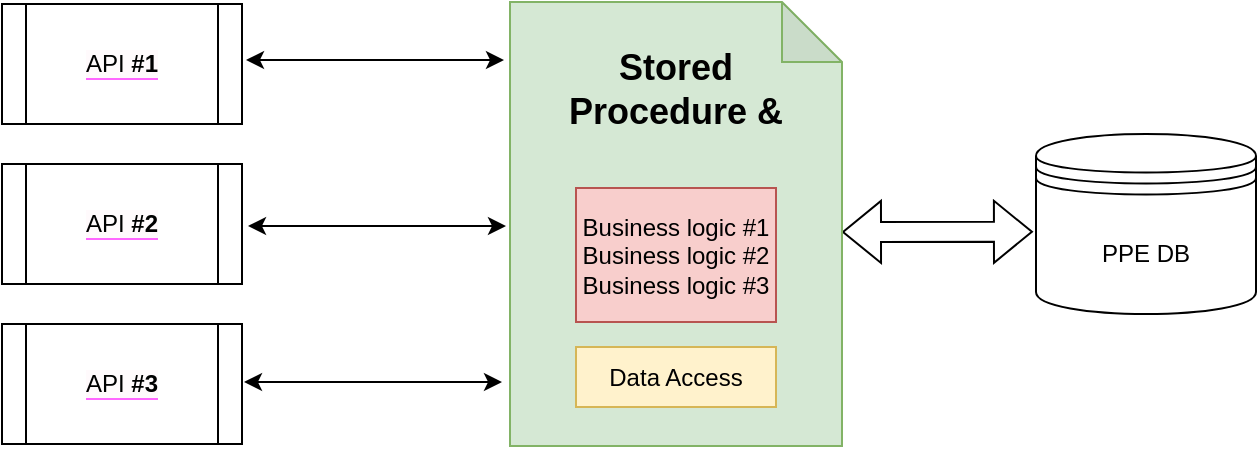 <mxfile version="20.5.3" type="github" pages="2">
  <diagram id="EVjNSl5tLCOyTml6J_e6" name="Page-1">
    <mxGraphModel dx="1038" dy="579" grid="1" gridSize="10" guides="1" tooltips="1" connect="1" arrows="1" fold="1" page="1" pageScale="1" pageWidth="1100" pageHeight="850" math="0" shadow="0">
      <root>
        <mxCell id="0" />
        <mxCell id="1" parent="0" />
        <mxCell id="n5xv7NCP7jcm4QG3g1wA-5" value="PPE DB" style="shape=datastore;whiteSpace=wrap;html=1;" parent="1" vertex="1">
          <mxGeometry x="617" y="248" width="110" height="90" as="geometry" />
        </mxCell>
        <mxCell id="n5xv7NCP7jcm4QG3g1wA-12" value="" style="shape=flexArrow;endArrow=classic;startArrow=classic;html=1;rounded=0;entryX=-0.009;entryY=0.454;entryDx=0;entryDy=0;entryPerimeter=0;" parent="1" edge="1">
          <mxGeometry width="100" height="100" relative="1" as="geometry">
            <mxPoint x="520" y="297" as="sourcePoint" />
            <mxPoint x="615.47" y="296.88" as="targetPoint" />
          </mxGeometry>
        </mxCell>
        <mxCell id="n5xv7NCP7jcm4QG3g1wA-28" value="" style="group" parent="1" vertex="1" connectable="0">
          <mxGeometry x="100" y="183" width="123" height="60" as="geometry" />
        </mxCell>
        <mxCell id="n5xv7NCP7jcm4QG3g1wA-10" value="&lt;span style=&quot;background-color: rgb(255, 250, 252);&quot;&gt;API &lt;b&gt;#1&lt;/b&gt;&lt;/span&gt;" style="shape=process;whiteSpace=wrap;html=1;backgroundOutline=1;labelBackgroundColor=#FF66FF;" parent="n5xv7NCP7jcm4QG3g1wA-28" vertex="1">
          <mxGeometry width="120" height="60" as="geometry" />
        </mxCell>
        <mxCell id="n5xv7NCP7jcm4QG3g1wA-29" value="" style="group" parent="1" vertex="1" connectable="0">
          <mxGeometry x="100" y="263" width="123" height="60" as="geometry" />
        </mxCell>
        <mxCell id="n5xv7NCP7jcm4QG3g1wA-31" value="&lt;span style=&quot;background-color: rgb(255, 250, 252);&quot;&gt;API &lt;b&gt;#2&lt;/b&gt;&lt;/span&gt;" style="shape=process;whiteSpace=wrap;html=1;backgroundOutline=1;labelBackgroundColor=#FF66FF;" parent="n5xv7NCP7jcm4QG3g1wA-29" vertex="1">
          <mxGeometry width="120" height="60" as="geometry" />
        </mxCell>
        <mxCell id="n5xv7NCP7jcm4QG3g1wA-32" value="" style="group" parent="1" vertex="1" connectable="0">
          <mxGeometry x="100" y="343" width="123" height="60" as="geometry" />
        </mxCell>
        <mxCell id="n5xv7NCP7jcm4QG3g1wA-34" value="&lt;span style=&quot;background-color: rgb(255, 250, 252);&quot;&gt;API &lt;b&gt;#3&lt;/b&gt;&lt;/span&gt;" style="shape=process;whiteSpace=wrap;html=1;backgroundOutline=1;labelBackgroundColor=#FF66FF;" parent="n5xv7NCP7jcm4QG3g1wA-32" vertex="1">
          <mxGeometry width="120" height="60" as="geometry" />
        </mxCell>
        <mxCell id="n5xv7NCP7jcm4QG3g1wA-37" value="" style="group" parent="1" vertex="1" connectable="0">
          <mxGeometry x="354" y="182" width="166" height="222" as="geometry" />
        </mxCell>
        <mxCell id="n5xv7NCP7jcm4QG3g1wA-35" value="" style="shape=note;whiteSpace=wrap;html=1;backgroundOutline=1;darkOpacity=0.05;labelBackgroundColor=none;fillStyle=solid;fontSize=18;fillColor=#d5e8d4;strokeColor=#82b366;" parent="n5xv7NCP7jcm4QG3g1wA-37" vertex="1">
          <mxGeometry width="166" height="222" as="geometry" />
        </mxCell>
        <mxCell id="n5xv7NCP7jcm4QG3g1wA-7" value="Business logic #1&lt;br&gt;Business logic #2&lt;br&gt;Business logic #3" style="rounded=0;whiteSpace=wrap;html=1;labelBackgroundColor=none;fillStyle=solid;fillColor=#f8cecc;strokeColor=#b85450;" parent="n5xv7NCP7jcm4QG3g1wA-37" vertex="1">
          <mxGeometry x="33" y="93" width="100" height="67" as="geometry" />
        </mxCell>
        <mxCell id="n5xv7NCP7jcm4QG3g1wA-8" value="Data Access" style="rounded=0;whiteSpace=wrap;html=1;fillColor=#fff2cc;strokeColor=#d6b656;" parent="n5xv7NCP7jcm4QG3g1wA-37" vertex="1">
          <mxGeometry x="33" y="172.5" width="100" height="30" as="geometry" />
        </mxCell>
        <mxCell id="n5xv7NCP7jcm4QG3g1wA-36" value="Stored Procedure &amp;amp;" style="rounded=0;whiteSpace=wrap;html=1;labelBackgroundColor=none;fillStyle=solid;fontSize=18;fillColor=none;fontStyle=1;verticalAlign=middle;strokeColor=none;" parent="n5xv7NCP7jcm4QG3g1wA-37" vertex="1">
          <mxGeometry x="26" y="23" width="114" height="42" as="geometry" />
        </mxCell>
        <mxCell id="n5xv7NCP7jcm4QG3g1wA-39" value="" style="endArrow=classic;startArrow=classic;html=1;rounded=0;fontSize=18;" parent="1" edge="1">
          <mxGeometry width="50" height="50" relative="1" as="geometry">
            <mxPoint x="221" y="372" as="sourcePoint" />
            <mxPoint x="350" y="372" as="targetPoint" />
          </mxGeometry>
        </mxCell>
        <mxCell id="n5xv7NCP7jcm4QG3g1wA-40" value="" style="endArrow=classic;startArrow=classic;html=1;rounded=0;fontSize=18;" parent="1" edge="1">
          <mxGeometry width="50" height="50" relative="1" as="geometry">
            <mxPoint x="223" y="294" as="sourcePoint" />
            <mxPoint x="352" y="294" as="targetPoint" />
          </mxGeometry>
        </mxCell>
        <mxCell id="n5xv7NCP7jcm4QG3g1wA-41" value="" style="endArrow=classic;startArrow=classic;html=1;rounded=0;fontSize=18;" parent="1" edge="1">
          <mxGeometry width="50" height="50" relative="1" as="geometry">
            <mxPoint x="222" y="211" as="sourcePoint" />
            <mxPoint x="351" y="211" as="targetPoint" />
          </mxGeometry>
        </mxCell>
      </root>
    </mxGraphModel>
  </diagram>
  <diagram id="zo8pNX5Q7jvCCAHn-m61" name="Page-2">
    <mxGraphModel dx="1038" dy="579" grid="1" gridSize="10" guides="1" tooltips="1" connect="1" arrows="1" fold="1" page="1" pageScale="1" pageWidth="1100" pageHeight="850" math="0" shadow="0">
      <root>
        <mxCell id="0" />
        <mxCell id="1" parent="0" />
        <mxCell id="cQW28gQmTNUCTfifAUsU-1" value="PPE DB" style="shape=datastore;whiteSpace=wrap;html=1;" parent="1" vertex="1">
          <mxGeometry x="763.5" y="370" width="110" height="90" as="geometry" />
        </mxCell>
        <mxCell id="cQW28gQmTNUCTfifAUsU-2" value="" style="shape=flexArrow;endArrow=classic;startArrow=classic;html=1;rounded=0;entryX=-0.009;entryY=0.454;entryDx=0;entryDy=0;entryPerimeter=0;" parent="1" edge="1">
          <mxGeometry width="100" height="100" relative="1" as="geometry">
            <mxPoint x="666.5" y="419" as="sourcePoint" />
            <mxPoint x="761.97" y="418.88" as="targetPoint" />
          </mxGeometry>
        </mxCell>
        <mxCell id="cQW28gQmTNUCTfifAUsU-3" value="" style="group" parent="1" vertex="1" connectable="0">
          <mxGeometry x="500" y="311" width="166" height="208" as="geometry" />
        </mxCell>
        <mxCell id="cQW28gQmTNUCTfifAUsU-4" value="" style="shape=note;whiteSpace=wrap;html=1;backgroundOutline=1;darkOpacity=0.05;labelBackgroundColor=none;fillStyle=solid;fontSize=18;fillColor=#d5e8d4;strokeColor=#82b366;" parent="cQW28gQmTNUCTfifAUsU-3" vertex="1">
          <mxGeometry y="48" width="166" height="112" as="geometry" />
        </mxCell>
        <mxCell id="cQW28gQmTNUCTfifAUsU-5" value="Data Access" style="rounded=0;whiteSpace=wrap;html=1;fillColor=#fff2cc;strokeColor=#d6b656;" parent="cQW28gQmTNUCTfifAUsU-3" vertex="1">
          <mxGeometry x="33" y="121.996" width="100" height="28.108" as="geometry" />
        </mxCell>
        <mxCell id="cQW28gQmTNUCTfifAUsU-6" value="Stored Procedure &amp;amp; SQL" style="rounded=0;whiteSpace=wrap;html=1;labelBackgroundColor=none;fillStyle=solid;fontSize=18;fillColor=none;fontStyle=1;verticalAlign=middle;strokeColor=none;" parent="cQW28gQmTNUCTfifAUsU-3" vertex="1">
          <mxGeometry x="26" y="64.0" width="114" height="39.351" as="geometry" />
        </mxCell>
        <mxCell id="cQW28gQmTNUCTfifAUsU-7" value="" style="group" parent="1" vertex="1" connectable="0">
          <mxGeometry x="200" y="160" width="200" height="150" as="geometry" />
        </mxCell>
        <mxCell id="cQW28gQmTNUCTfifAUsU-8" value="" style="shape=process;whiteSpace=wrap;html=1;backgroundOutline=1;labelBackgroundColor=#FF66FF;" parent="cQW28gQmTNUCTfifAUsU-7" vertex="1">
          <mxGeometry width="200" height="150" as="geometry" />
        </mxCell>
        <mxCell id="cQW28gQmTNUCTfifAUsU-9" value="API #1" style="text;html=1;strokeColor=none;fillColor=none;align=center;verticalAlign=middle;whiteSpace=wrap;rounded=0;labelBackgroundColor=none;fillStyle=solid;fontSize=18;" parent="cQW28gQmTNUCTfifAUsU-7" vertex="1">
          <mxGeometry x="71.5" y="10" width="60" height="30" as="geometry" />
        </mxCell>
        <mxCell id="cQW28gQmTNUCTfifAUsU-10" value="" style="group" parent="cQW28gQmTNUCTfifAUsU-7" vertex="1" connectable="0">
          <mxGeometry x="30" y="50" width="140" height="80" as="geometry" />
        </mxCell>
        <mxCell id="cQW28gQmTNUCTfifAUsU-11" value="" style="shape=note;whiteSpace=wrap;html=1;backgroundOutline=1;darkOpacity=0.05;labelBackgroundColor=#FFFFFF;fillStyle=solid;fillColor=#dae8fc;strokeColor=#6c8ebf;" parent="cQW28gQmTNUCTfifAUsU-10" vertex="1">
          <mxGeometry width="140" height="80" as="geometry" />
        </mxCell>
        <mxCell id="cQW28gQmTNUCTfifAUsU-12" value="Business logic #1" style="rounded=0;whiteSpace=wrap;html=1;labelBackgroundColor=none;fillStyle=solid;fillColor=#f8cecc;strokeColor=#b85450;" parent="cQW28gQmTNUCTfifAUsU-10" vertex="1">
          <mxGeometry x="19" y="40" width="100" height="26" as="geometry" />
        </mxCell>
        <mxCell id="cQW28gQmTNUCTfifAUsU-13" value="&lt;b&gt;&lt;font style=&quot;font-size: 21px;&quot;&gt;Java&lt;/font&gt;&lt;/b&gt;" style="rounded=0;whiteSpace=wrap;html=1;labelBackgroundColor=none;fillStyle=solid;strokeColor=none;fillColor=none;" parent="cQW28gQmTNUCTfifAUsU-10" vertex="1">
          <mxGeometry x="9" y="3.1" width="120" height="23.9" as="geometry" />
        </mxCell>
        <mxCell id="cQW28gQmTNUCTfifAUsU-14" value="" style="group" parent="1" vertex="1" connectable="0">
          <mxGeometry x="200" y="340" width="200" height="150" as="geometry" />
        </mxCell>
        <mxCell id="cQW28gQmTNUCTfifAUsU-15" value="" style="group" parent="cQW28gQmTNUCTfifAUsU-14" vertex="1" connectable="0">
          <mxGeometry width="200" height="150" as="geometry" />
        </mxCell>
        <mxCell id="cQW28gQmTNUCTfifAUsU-16" value="" style="shape=process;whiteSpace=wrap;html=1;backgroundOutline=1;labelBackgroundColor=#FF66FF;" parent="cQW28gQmTNUCTfifAUsU-15" vertex="1">
          <mxGeometry width="200" height="150" as="geometry" />
        </mxCell>
        <mxCell id="cQW28gQmTNUCTfifAUsU-17" value="API #2" style="text;html=1;strokeColor=none;fillColor=none;align=center;verticalAlign=middle;whiteSpace=wrap;rounded=0;labelBackgroundColor=none;fillStyle=solid;fontSize=18;" parent="cQW28gQmTNUCTfifAUsU-15" vertex="1">
          <mxGeometry x="71.5" y="10" width="60" height="30" as="geometry" />
        </mxCell>
        <mxCell id="cQW28gQmTNUCTfifAUsU-18" value="" style="group" parent="cQW28gQmTNUCTfifAUsU-14" vertex="1" connectable="0">
          <mxGeometry x="30" y="50" width="140" height="80" as="geometry" />
        </mxCell>
        <mxCell id="cQW28gQmTNUCTfifAUsU-19" value="" style="shape=note;whiteSpace=wrap;html=1;backgroundOutline=1;darkOpacity=0.05;labelBackgroundColor=#FFFFFF;fillStyle=solid;fillColor=#dae8fc;strokeColor=#6c8ebf;" parent="cQW28gQmTNUCTfifAUsU-18" vertex="1">
          <mxGeometry width="140" height="80" as="geometry" />
        </mxCell>
        <mxCell id="cQW28gQmTNUCTfifAUsU-20" value="Business logic #2" style="rounded=0;whiteSpace=wrap;html=1;labelBackgroundColor=none;fillStyle=solid;fillColor=#f8cecc;strokeColor=#b85450;" parent="cQW28gQmTNUCTfifAUsU-18" vertex="1">
          <mxGeometry x="19" y="40" width="100" height="26" as="geometry" />
        </mxCell>
        <mxCell id="cQW28gQmTNUCTfifAUsU-21" value="&lt;b&gt;&lt;font style=&quot;font-size: 21px;&quot;&gt;Java&lt;/font&gt;&lt;/b&gt;" style="rounded=0;whiteSpace=wrap;html=1;labelBackgroundColor=none;fillStyle=solid;strokeColor=none;fillColor=none;" parent="cQW28gQmTNUCTfifAUsU-18" vertex="1">
          <mxGeometry x="9" y="3.1" width="120" height="23.9" as="geometry" />
        </mxCell>
        <mxCell id="cQW28gQmTNUCTfifAUsU-22" value="" style="group" parent="1" vertex="1" connectable="0">
          <mxGeometry x="200" y="520" width="200" height="150" as="geometry" />
        </mxCell>
        <mxCell id="cQW28gQmTNUCTfifAUsU-23" value="" style="group" parent="cQW28gQmTNUCTfifAUsU-22" vertex="1" connectable="0">
          <mxGeometry width="200" height="150" as="geometry" />
        </mxCell>
        <mxCell id="cQW28gQmTNUCTfifAUsU-24" value="" style="shape=process;whiteSpace=wrap;html=1;backgroundOutline=1;labelBackgroundColor=#FF66FF;" parent="cQW28gQmTNUCTfifAUsU-23" vertex="1">
          <mxGeometry width="200" height="150" as="geometry" />
        </mxCell>
        <mxCell id="cQW28gQmTNUCTfifAUsU-25" value="API #3" style="text;html=1;strokeColor=none;fillColor=none;align=center;verticalAlign=middle;whiteSpace=wrap;rounded=0;labelBackgroundColor=none;fillStyle=solid;fontSize=18;" parent="cQW28gQmTNUCTfifAUsU-23" vertex="1">
          <mxGeometry x="71.5" y="10" width="60" height="30" as="geometry" />
        </mxCell>
        <mxCell id="cQW28gQmTNUCTfifAUsU-26" value="" style="group" parent="cQW28gQmTNUCTfifAUsU-22" vertex="1" connectable="0">
          <mxGeometry x="30" y="50" width="140" height="80" as="geometry" />
        </mxCell>
        <mxCell id="cQW28gQmTNUCTfifAUsU-27" value="" style="shape=note;whiteSpace=wrap;html=1;backgroundOutline=1;darkOpacity=0.05;labelBackgroundColor=#FFFFFF;fillStyle=solid;fillColor=#dae8fc;strokeColor=#6c8ebf;" parent="cQW28gQmTNUCTfifAUsU-26" vertex="1">
          <mxGeometry width="140" height="80" as="geometry" />
        </mxCell>
        <mxCell id="cQW28gQmTNUCTfifAUsU-28" value="Business logic #3" style="rounded=0;whiteSpace=wrap;html=1;labelBackgroundColor=none;fillStyle=solid;fillColor=#f8cecc;strokeColor=#b85450;" parent="cQW28gQmTNUCTfifAUsU-26" vertex="1">
          <mxGeometry x="19" y="40" width="100" height="26" as="geometry" />
        </mxCell>
        <mxCell id="cQW28gQmTNUCTfifAUsU-29" value="&lt;b&gt;&lt;font style=&quot;font-size: 21px;&quot;&gt;Java&lt;/font&gt;&lt;/b&gt;" style="rounded=0;whiteSpace=wrap;html=1;labelBackgroundColor=none;fillStyle=solid;strokeColor=none;fillColor=none;" parent="cQW28gQmTNUCTfifAUsU-26" vertex="1">
          <mxGeometry x="9" y="3.1" width="120" height="23.9" as="geometry" />
        </mxCell>
        <mxCell id="cQW28gQmTNUCTfifAUsU-30" style="edgeStyle=orthogonalEdgeStyle;rounded=0;orthogonalLoop=1;jettySize=auto;html=1;fontSize=18;" parent="1" source="cQW28gQmTNUCTfifAUsU-8" target="cQW28gQmTNUCTfifAUsU-4" edge="1">
          <mxGeometry relative="1" as="geometry" />
        </mxCell>
        <mxCell id="cQW28gQmTNUCTfifAUsU-31" style="edgeStyle=orthogonalEdgeStyle;rounded=0;orthogonalLoop=1;jettySize=auto;html=1;entryX=0;entryY=0.5;entryDx=0;entryDy=0;entryPerimeter=0;fontSize=18;" parent="1" source="cQW28gQmTNUCTfifAUsU-16" target="cQW28gQmTNUCTfifAUsU-4" edge="1">
          <mxGeometry relative="1" as="geometry" />
        </mxCell>
        <mxCell id="cQW28gQmTNUCTfifAUsU-32" style="edgeStyle=orthogonalEdgeStyle;rounded=0;orthogonalLoop=1;jettySize=auto;html=1;fontSize=18;" parent="1" source="cQW28gQmTNUCTfifAUsU-24" edge="1">
          <mxGeometry relative="1" as="geometry">
            <mxPoint x="580" y="470" as="targetPoint" />
          </mxGeometry>
        </mxCell>
      </root>
    </mxGraphModel>
  </diagram>
</mxfile>
